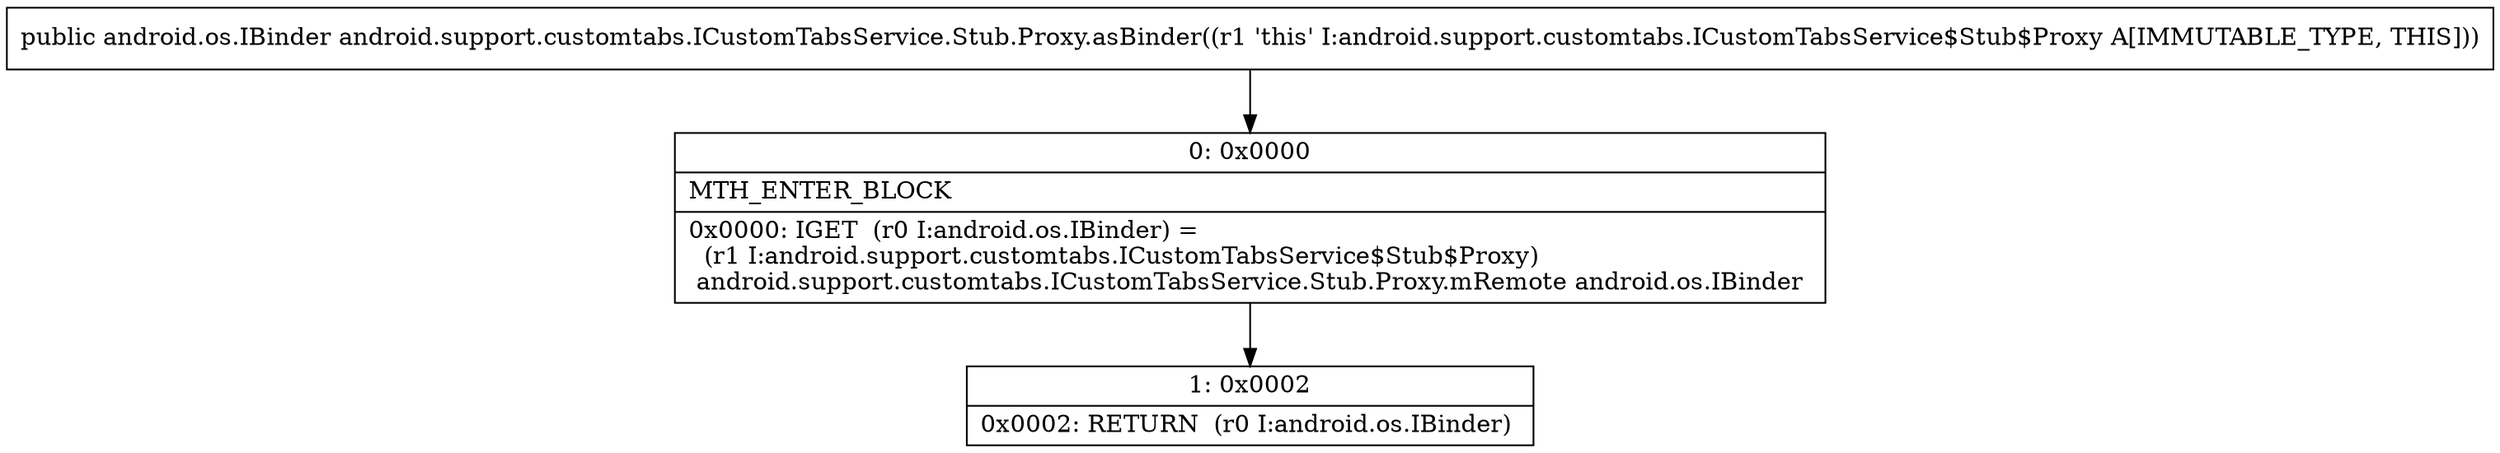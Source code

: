 digraph "CFG forandroid.support.customtabs.ICustomTabsService.Stub.Proxy.asBinder()Landroid\/os\/IBinder;" {
Node_0 [shape=record,label="{0\:\ 0x0000|MTH_ENTER_BLOCK\l|0x0000: IGET  (r0 I:android.os.IBinder) = \l  (r1 I:android.support.customtabs.ICustomTabsService$Stub$Proxy)\l android.support.customtabs.ICustomTabsService.Stub.Proxy.mRemote android.os.IBinder \l}"];
Node_1 [shape=record,label="{1\:\ 0x0002|0x0002: RETURN  (r0 I:android.os.IBinder) \l}"];
MethodNode[shape=record,label="{public android.os.IBinder android.support.customtabs.ICustomTabsService.Stub.Proxy.asBinder((r1 'this' I:android.support.customtabs.ICustomTabsService$Stub$Proxy A[IMMUTABLE_TYPE, THIS])) }"];
MethodNode -> Node_0;
Node_0 -> Node_1;
}

